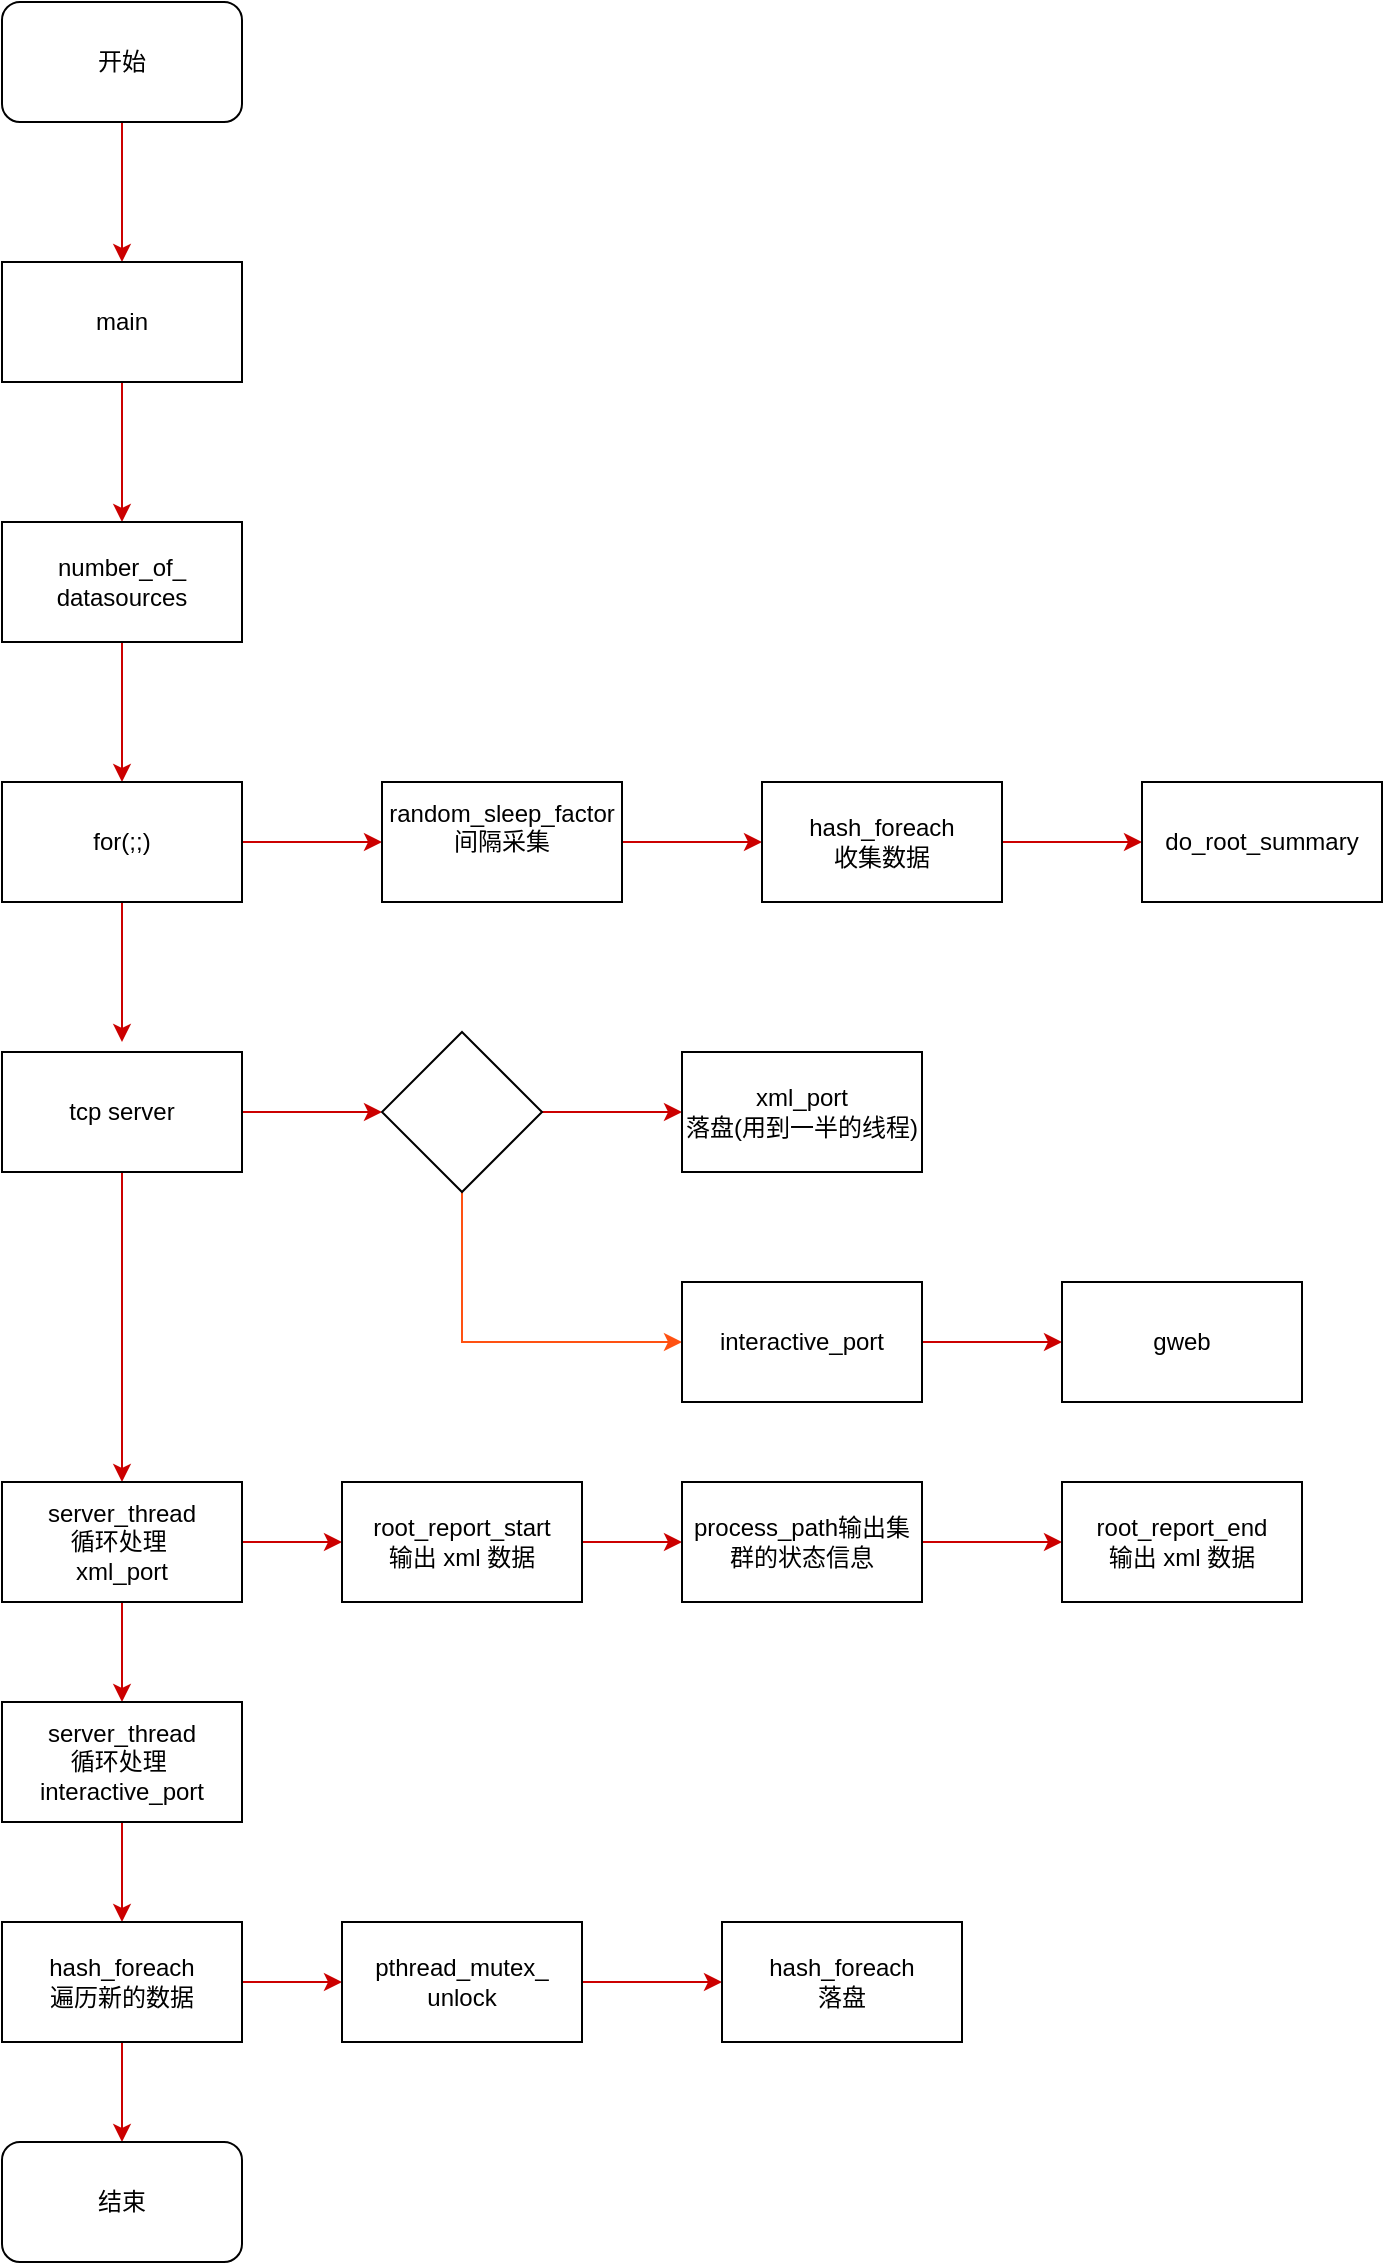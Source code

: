 <mxfile version="14.8.6" type="github">
  <diagram id="C5RBs43oDa-KdzZeNtuy" name="Page-1">
    <mxGraphModel dx="1038" dy="579" grid="1" gridSize="10" guides="1" tooltips="1" connect="1" arrows="1" fold="1" page="1" pageScale="1" pageWidth="827" pageHeight="1169" math="0" shadow="0">
      <root>
        <mxCell id="WIyWlLk6GJQsqaUBKTNV-0" />
        <mxCell id="WIyWlLk6GJQsqaUBKTNV-1" parent="WIyWlLk6GJQsqaUBKTNV-0" />
        <mxCell id="nmsRLobFBW5yZ9I8E1sv-15" style="edgeStyle=orthogonalEdgeStyle;rounded=0;orthogonalLoop=1;jettySize=auto;html=1;entryX=0.5;entryY=0;entryDx=0;entryDy=0;strokeColor=#CC0000;" edge="1" parent="WIyWlLk6GJQsqaUBKTNV-1" source="nmsRLobFBW5yZ9I8E1sv-1" target="nmsRLobFBW5yZ9I8E1sv-2">
          <mxGeometry relative="1" as="geometry" />
        </mxCell>
        <mxCell id="nmsRLobFBW5yZ9I8E1sv-1" value="开始" style="rounded=1;whiteSpace=wrap;html=1;" vertex="1" parent="WIyWlLk6GJQsqaUBKTNV-1">
          <mxGeometry x="60" y="60" width="120" height="60" as="geometry" />
        </mxCell>
        <mxCell id="nmsRLobFBW5yZ9I8E1sv-16" style="edgeStyle=orthogonalEdgeStyle;rounded=0;orthogonalLoop=1;jettySize=auto;html=1;entryX=0.5;entryY=0;entryDx=0;entryDy=0;strokeColor=#CC0000;" edge="1" parent="WIyWlLk6GJQsqaUBKTNV-1" source="nmsRLobFBW5yZ9I8E1sv-2" target="nmsRLobFBW5yZ9I8E1sv-3">
          <mxGeometry relative="1" as="geometry" />
        </mxCell>
        <mxCell id="nmsRLobFBW5yZ9I8E1sv-2" value="main" style="rounded=0;whiteSpace=wrap;html=1;" vertex="1" parent="WIyWlLk6GJQsqaUBKTNV-1">
          <mxGeometry x="60" y="190" width="120" height="60" as="geometry" />
        </mxCell>
        <mxCell id="nmsRLobFBW5yZ9I8E1sv-14" style="edgeStyle=orthogonalEdgeStyle;rounded=0;orthogonalLoop=1;jettySize=auto;html=1;entryX=0.5;entryY=0;entryDx=0;entryDy=0;strokeColor=#CC0000;" edge="1" parent="WIyWlLk6GJQsqaUBKTNV-1" source="nmsRLobFBW5yZ9I8E1sv-3" target="nmsRLobFBW5yZ9I8E1sv-4">
          <mxGeometry relative="1" as="geometry" />
        </mxCell>
        <mxCell id="nmsRLobFBW5yZ9I8E1sv-3" value="number_of_&lt;br&gt;datasources" style="rounded=0;whiteSpace=wrap;html=1;" vertex="1" parent="WIyWlLk6GJQsqaUBKTNV-1">
          <mxGeometry x="60" y="320" width="120" height="60" as="geometry" />
        </mxCell>
        <mxCell id="nmsRLobFBW5yZ9I8E1sv-17" style="edgeStyle=orthogonalEdgeStyle;rounded=0;orthogonalLoop=1;jettySize=auto;html=1;strokeColor=#CC0000;" edge="1" parent="WIyWlLk6GJQsqaUBKTNV-1" source="nmsRLobFBW5yZ9I8E1sv-4">
          <mxGeometry relative="1" as="geometry">
            <mxPoint x="120" y="580" as="targetPoint" />
          </mxGeometry>
        </mxCell>
        <mxCell id="nmsRLobFBW5yZ9I8E1sv-18" style="edgeStyle=orthogonalEdgeStyle;rounded=0;orthogonalLoop=1;jettySize=auto;html=1;entryX=0;entryY=0.5;entryDx=0;entryDy=0;strokeColor=#CC0000;" edge="1" parent="WIyWlLk6GJQsqaUBKTNV-1" source="nmsRLobFBW5yZ9I8E1sv-4" target="nmsRLobFBW5yZ9I8E1sv-5">
          <mxGeometry relative="1" as="geometry" />
        </mxCell>
        <mxCell id="nmsRLobFBW5yZ9I8E1sv-4" value="for(;;)" style="rounded=0;whiteSpace=wrap;html=1;" vertex="1" parent="WIyWlLk6GJQsqaUBKTNV-1">
          <mxGeometry x="60" y="450" width="120" height="60" as="geometry" />
        </mxCell>
        <mxCell id="nmsRLobFBW5yZ9I8E1sv-19" style="edgeStyle=orthogonalEdgeStyle;rounded=0;orthogonalLoop=1;jettySize=auto;html=1;entryX=0;entryY=0.5;entryDx=0;entryDy=0;strokeColor=#CC0000;" edge="1" parent="WIyWlLk6GJQsqaUBKTNV-1" source="nmsRLobFBW5yZ9I8E1sv-5" target="nmsRLobFBW5yZ9I8E1sv-6">
          <mxGeometry relative="1" as="geometry" />
        </mxCell>
        <mxCell id="nmsRLobFBW5yZ9I8E1sv-5" value="&lt;div&gt;random_sleep_factor 间隔采集&lt;/div&gt;&lt;div&gt;&lt;br&gt;&lt;/div&gt;" style="rounded=0;whiteSpace=wrap;html=1;" vertex="1" parent="WIyWlLk6GJQsqaUBKTNV-1">
          <mxGeometry x="250" y="450" width="120" height="60" as="geometry" />
        </mxCell>
        <mxCell id="nmsRLobFBW5yZ9I8E1sv-20" style="edgeStyle=orthogonalEdgeStyle;rounded=0;orthogonalLoop=1;jettySize=auto;html=1;strokeColor=#CC0000;" edge="1" parent="WIyWlLk6GJQsqaUBKTNV-1" source="nmsRLobFBW5yZ9I8E1sv-6" target="nmsRLobFBW5yZ9I8E1sv-7">
          <mxGeometry relative="1" as="geometry" />
        </mxCell>
        <mxCell id="nmsRLobFBW5yZ9I8E1sv-6" value="hash_foreach&lt;br&gt;收集数据" style="rounded=0;whiteSpace=wrap;html=1;" vertex="1" parent="WIyWlLk6GJQsqaUBKTNV-1">
          <mxGeometry x="440" y="450" width="120" height="60" as="geometry" />
        </mxCell>
        <mxCell id="nmsRLobFBW5yZ9I8E1sv-7" value="do_root_summary" style="rounded=0;whiteSpace=wrap;html=1;" vertex="1" parent="WIyWlLk6GJQsqaUBKTNV-1">
          <mxGeometry x="630" y="450" width="120" height="60" as="geometry" />
        </mxCell>
        <mxCell id="nmsRLobFBW5yZ9I8E1sv-21" style="edgeStyle=orthogonalEdgeStyle;rounded=0;orthogonalLoop=1;jettySize=auto;html=1;entryX=0;entryY=0.5;entryDx=0;entryDy=0;strokeColor=#CC0000;" edge="1" parent="WIyWlLk6GJQsqaUBKTNV-1" source="nmsRLobFBW5yZ9I8E1sv-8" target="nmsRLobFBW5yZ9I8E1sv-9">
          <mxGeometry relative="1" as="geometry" />
        </mxCell>
        <mxCell id="nmsRLobFBW5yZ9I8E1sv-25" style="edgeStyle=orthogonalEdgeStyle;rounded=0;orthogonalLoop=1;jettySize=auto;html=1;entryX=0.5;entryY=0;entryDx=0;entryDy=0;strokeColor=#CC0000;" edge="1" parent="WIyWlLk6GJQsqaUBKTNV-1" source="nmsRLobFBW5yZ9I8E1sv-8" target="nmsRLobFBW5yZ9I8E1sv-24">
          <mxGeometry relative="1" as="geometry" />
        </mxCell>
        <mxCell id="nmsRLobFBW5yZ9I8E1sv-8" value="tcp server" style="rounded=0;whiteSpace=wrap;html=1;" vertex="1" parent="WIyWlLk6GJQsqaUBKTNV-1">
          <mxGeometry x="60" y="585" width="120" height="60" as="geometry" />
        </mxCell>
        <mxCell id="nmsRLobFBW5yZ9I8E1sv-12" style="edgeStyle=orthogonalEdgeStyle;rounded=0;orthogonalLoop=1;jettySize=auto;html=1;entryX=0;entryY=0.5;entryDx=0;entryDy=0;strokeColor=#CC0000;" edge="1" parent="WIyWlLk6GJQsqaUBKTNV-1" source="nmsRLobFBW5yZ9I8E1sv-9" target="nmsRLobFBW5yZ9I8E1sv-10">
          <mxGeometry relative="1" as="geometry" />
        </mxCell>
        <mxCell id="nmsRLobFBW5yZ9I8E1sv-13" style="edgeStyle=orthogonalEdgeStyle;rounded=0;orthogonalLoop=1;jettySize=auto;html=1;strokeColor=#FF5112;entryX=0;entryY=0.5;entryDx=0;entryDy=0;" edge="1" parent="WIyWlLk6GJQsqaUBKTNV-1" source="nmsRLobFBW5yZ9I8E1sv-9" target="nmsRLobFBW5yZ9I8E1sv-11">
          <mxGeometry relative="1" as="geometry">
            <mxPoint x="390" y="750" as="targetPoint" />
            <Array as="points">
              <mxPoint x="290" y="730" />
            </Array>
          </mxGeometry>
        </mxCell>
        <mxCell id="nmsRLobFBW5yZ9I8E1sv-9" value="" style="rhombus;whiteSpace=wrap;html=1;" vertex="1" parent="WIyWlLk6GJQsqaUBKTNV-1">
          <mxGeometry x="250" y="575" width="80" height="80" as="geometry" />
        </mxCell>
        <mxCell id="nmsRLobFBW5yZ9I8E1sv-10" value="xml_port&lt;br&gt;落盘(用到一半的线程)" style="rounded=0;whiteSpace=wrap;html=1;" vertex="1" parent="WIyWlLk6GJQsqaUBKTNV-1">
          <mxGeometry x="400" y="585" width="120" height="60" as="geometry" />
        </mxCell>
        <mxCell id="nmsRLobFBW5yZ9I8E1sv-23" style="edgeStyle=orthogonalEdgeStyle;rounded=0;orthogonalLoop=1;jettySize=auto;html=1;entryX=0;entryY=0.5;entryDx=0;entryDy=0;strokeColor=#CC0000;" edge="1" parent="WIyWlLk6GJQsqaUBKTNV-1" source="nmsRLobFBW5yZ9I8E1sv-11" target="nmsRLobFBW5yZ9I8E1sv-22">
          <mxGeometry relative="1" as="geometry" />
        </mxCell>
        <mxCell id="nmsRLobFBW5yZ9I8E1sv-11" value="interactive_port" style="rounded=0;whiteSpace=wrap;html=1;" vertex="1" parent="WIyWlLk6GJQsqaUBKTNV-1">
          <mxGeometry x="400" y="700" width="120" height="60" as="geometry" />
        </mxCell>
        <mxCell id="nmsRLobFBW5yZ9I8E1sv-22" value="gweb" style="rounded=0;whiteSpace=wrap;html=1;" vertex="1" parent="WIyWlLk6GJQsqaUBKTNV-1">
          <mxGeometry x="590" y="700" width="120" height="60" as="geometry" />
        </mxCell>
        <mxCell id="nmsRLobFBW5yZ9I8E1sv-29" style="edgeStyle=orthogonalEdgeStyle;rounded=0;orthogonalLoop=1;jettySize=auto;html=1;strokeColor=#CC0000;" edge="1" parent="WIyWlLk6GJQsqaUBKTNV-1" source="nmsRLobFBW5yZ9I8E1sv-24" target="nmsRLobFBW5yZ9I8E1sv-27">
          <mxGeometry relative="1" as="geometry">
            <mxPoint x="250" y="810" as="targetPoint" />
          </mxGeometry>
        </mxCell>
        <mxCell id="nmsRLobFBW5yZ9I8E1sv-37" style="edgeStyle=orthogonalEdgeStyle;rounded=0;orthogonalLoop=1;jettySize=auto;html=1;entryX=0.5;entryY=0;entryDx=0;entryDy=0;strokeColor=#CC0000;" edge="1" parent="WIyWlLk6GJQsqaUBKTNV-1" source="nmsRLobFBW5yZ9I8E1sv-24" target="nmsRLobFBW5yZ9I8E1sv-36">
          <mxGeometry relative="1" as="geometry" />
        </mxCell>
        <mxCell id="nmsRLobFBW5yZ9I8E1sv-24" value="server_thread&lt;br&gt;循环处理&amp;nbsp;&lt;br&gt;xml_port" style="rounded=0;whiteSpace=wrap;html=1;" vertex="1" parent="WIyWlLk6GJQsqaUBKTNV-1">
          <mxGeometry x="60" y="800" width="120" height="60" as="geometry" />
        </mxCell>
        <mxCell id="nmsRLobFBW5yZ9I8E1sv-34" style="edgeStyle=orthogonalEdgeStyle;rounded=0;orthogonalLoop=1;jettySize=auto;html=1;entryX=0;entryY=0.5;entryDx=0;entryDy=0;strokeColor=#CC0000;" edge="1" parent="WIyWlLk6GJQsqaUBKTNV-1" source="nmsRLobFBW5yZ9I8E1sv-27" target="nmsRLobFBW5yZ9I8E1sv-32">
          <mxGeometry relative="1" as="geometry" />
        </mxCell>
        <mxCell id="nmsRLobFBW5yZ9I8E1sv-27" value="root_report_start&lt;br&gt;输出 xml 数据" style="rounded=0;whiteSpace=wrap;html=1;" vertex="1" parent="WIyWlLk6GJQsqaUBKTNV-1">
          <mxGeometry x="230" y="800" width="120" height="60" as="geometry" />
        </mxCell>
        <mxCell id="nmsRLobFBW5yZ9I8E1sv-35" style="edgeStyle=orthogonalEdgeStyle;rounded=0;orthogonalLoop=1;jettySize=auto;html=1;entryX=0;entryY=0.5;entryDx=0;entryDy=0;strokeColor=#CC0000;" edge="1" parent="WIyWlLk6GJQsqaUBKTNV-1" source="nmsRLobFBW5yZ9I8E1sv-32" target="nmsRLobFBW5yZ9I8E1sv-33">
          <mxGeometry relative="1" as="geometry" />
        </mxCell>
        <mxCell id="nmsRLobFBW5yZ9I8E1sv-32" value="process_path输出集群的状态信息" style="rounded=0;whiteSpace=wrap;html=1;" vertex="1" parent="WIyWlLk6GJQsqaUBKTNV-1">
          <mxGeometry x="400" y="800" width="120" height="60" as="geometry" />
        </mxCell>
        <mxCell id="nmsRLobFBW5yZ9I8E1sv-33" value="root_report_end&lt;br&gt;输出 xml 数据" style="rounded=0;whiteSpace=wrap;html=1;" vertex="1" parent="WIyWlLk6GJQsqaUBKTNV-1">
          <mxGeometry x="590" y="800" width="120" height="60" as="geometry" />
        </mxCell>
        <mxCell id="nmsRLobFBW5yZ9I8E1sv-39" style="edgeStyle=orthogonalEdgeStyle;rounded=0;orthogonalLoop=1;jettySize=auto;html=1;entryX=0.5;entryY=0;entryDx=0;entryDy=0;strokeColor=#CC0000;" edge="1" parent="WIyWlLk6GJQsqaUBKTNV-1" source="nmsRLobFBW5yZ9I8E1sv-36" target="nmsRLobFBW5yZ9I8E1sv-38">
          <mxGeometry relative="1" as="geometry" />
        </mxCell>
        <mxCell id="nmsRLobFBW5yZ9I8E1sv-36" value="&lt;span&gt;server_thread&lt;/span&gt;&lt;br&gt;&lt;span&gt;循环处理&amp;nbsp;&lt;/span&gt;&lt;br&gt;interactive_port" style="rounded=0;whiteSpace=wrap;html=1;" vertex="1" parent="WIyWlLk6GJQsqaUBKTNV-1">
          <mxGeometry x="60" y="910" width="120" height="60" as="geometry" />
        </mxCell>
        <mxCell id="nmsRLobFBW5yZ9I8E1sv-42" style="edgeStyle=orthogonalEdgeStyle;rounded=0;orthogonalLoop=1;jettySize=auto;html=1;entryX=0;entryY=0.5;entryDx=0;entryDy=0;strokeColor=#CC0000;" edge="1" parent="WIyWlLk6GJQsqaUBKTNV-1" source="nmsRLobFBW5yZ9I8E1sv-38" target="nmsRLobFBW5yZ9I8E1sv-40">
          <mxGeometry relative="1" as="geometry" />
        </mxCell>
        <mxCell id="nmsRLobFBW5yZ9I8E1sv-45" style="edgeStyle=orthogonalEdgeStyle;rounded=0;orthogonalLoop=1;jettySize=auto;html=1;strokeColor=#CC0000;entryX=0.5;entryY=0;entryDx=0;entryDy=0;" edge="1" parent="WIyWlLk6GJQsqaUBKTNV-1" source="nmsRLobFBW5yZ9I8E1sv-38" target="nmsRLobFBW5yZ9I8E1sv-44">
          <mxGeometry relative="1" as="geometry">
            <mxPoint x="120" y="1120" as="targetPoint" />
          </mxGeometry>
        </mxCell>
        <mxCell id="nmsRLobFBW5yZ9I8E1sv-38" value="hash_foreach&lt;br&gt;遍历新的数据" style="rounded=0;whiteSpace=wrap;html=1;" vertex="1" parent="WIyWlLk6GJQsqaUBKTNV-1">
          <mxGeometry x="60" y="1020" width="120" height="60" as="geometry" />
        </mxCell>
        <mxCell id="nmsRLobFBW5yZ9I8E1sv-43" style="edgeStyle=orthogonalEdgeStyle;rounded=0;orthogonalLoop=1;jettySize=auto;html=1;entryX=0;entryY=0.5;entryDx=0;entryDy=0;strokeColor=#CC0000;" edge="1" parent="WIyWlLk6GJQsqaUBKTNV-1" source="nmsRLobFBW5yZ9I8E1sv-40" target="nmsRLobFBW5yZ9I8E1sv-41">
          <mxGeometry relative="1" as="geometry" />
        </mxCell>
        <mxCell id="nmsRLobFBW5yZ9I8E1sv-40" value="pthread_mutex_&lt;br&gt;unlock" style="rounded=0;whiteSpace=wrap;html=1;" vertex="1" parent="WIyWlLk6GJQsqaUBKTNV-1">
          <mxGeometry x="230" y="1020" width="120" height="60" as="geometry" />
        </mxCell>
        <mxCell id="nmsRLobFBW5yZ9I8E1sv-41" value="hash_foreach&lt;br&gt;落盘" style="rounded=0;whiteSpace=wrap;html=1;" vertex="1" parent="WIyWlLk6GJQsqaUBKTNV-1">
          <mxGeometry x="420" y="1020" width="120" height="60" as="geometry" />
        </mxCell>
        <mxCell id="nmsRLobFBW5yZ9I8E1sv-44" value="结束" style="rounded=1;whiteSpace=wrap;html=1;" vertex="1" parent="WIyWlLk6GJQsqaUBKTNV-1">
          <mxGeometry x="60" y="1130" width="120" height="60" as="geometry" />
        </mxCell>
      </root>
    </mxGraphModel>
  </diagram>
</mxfile>
